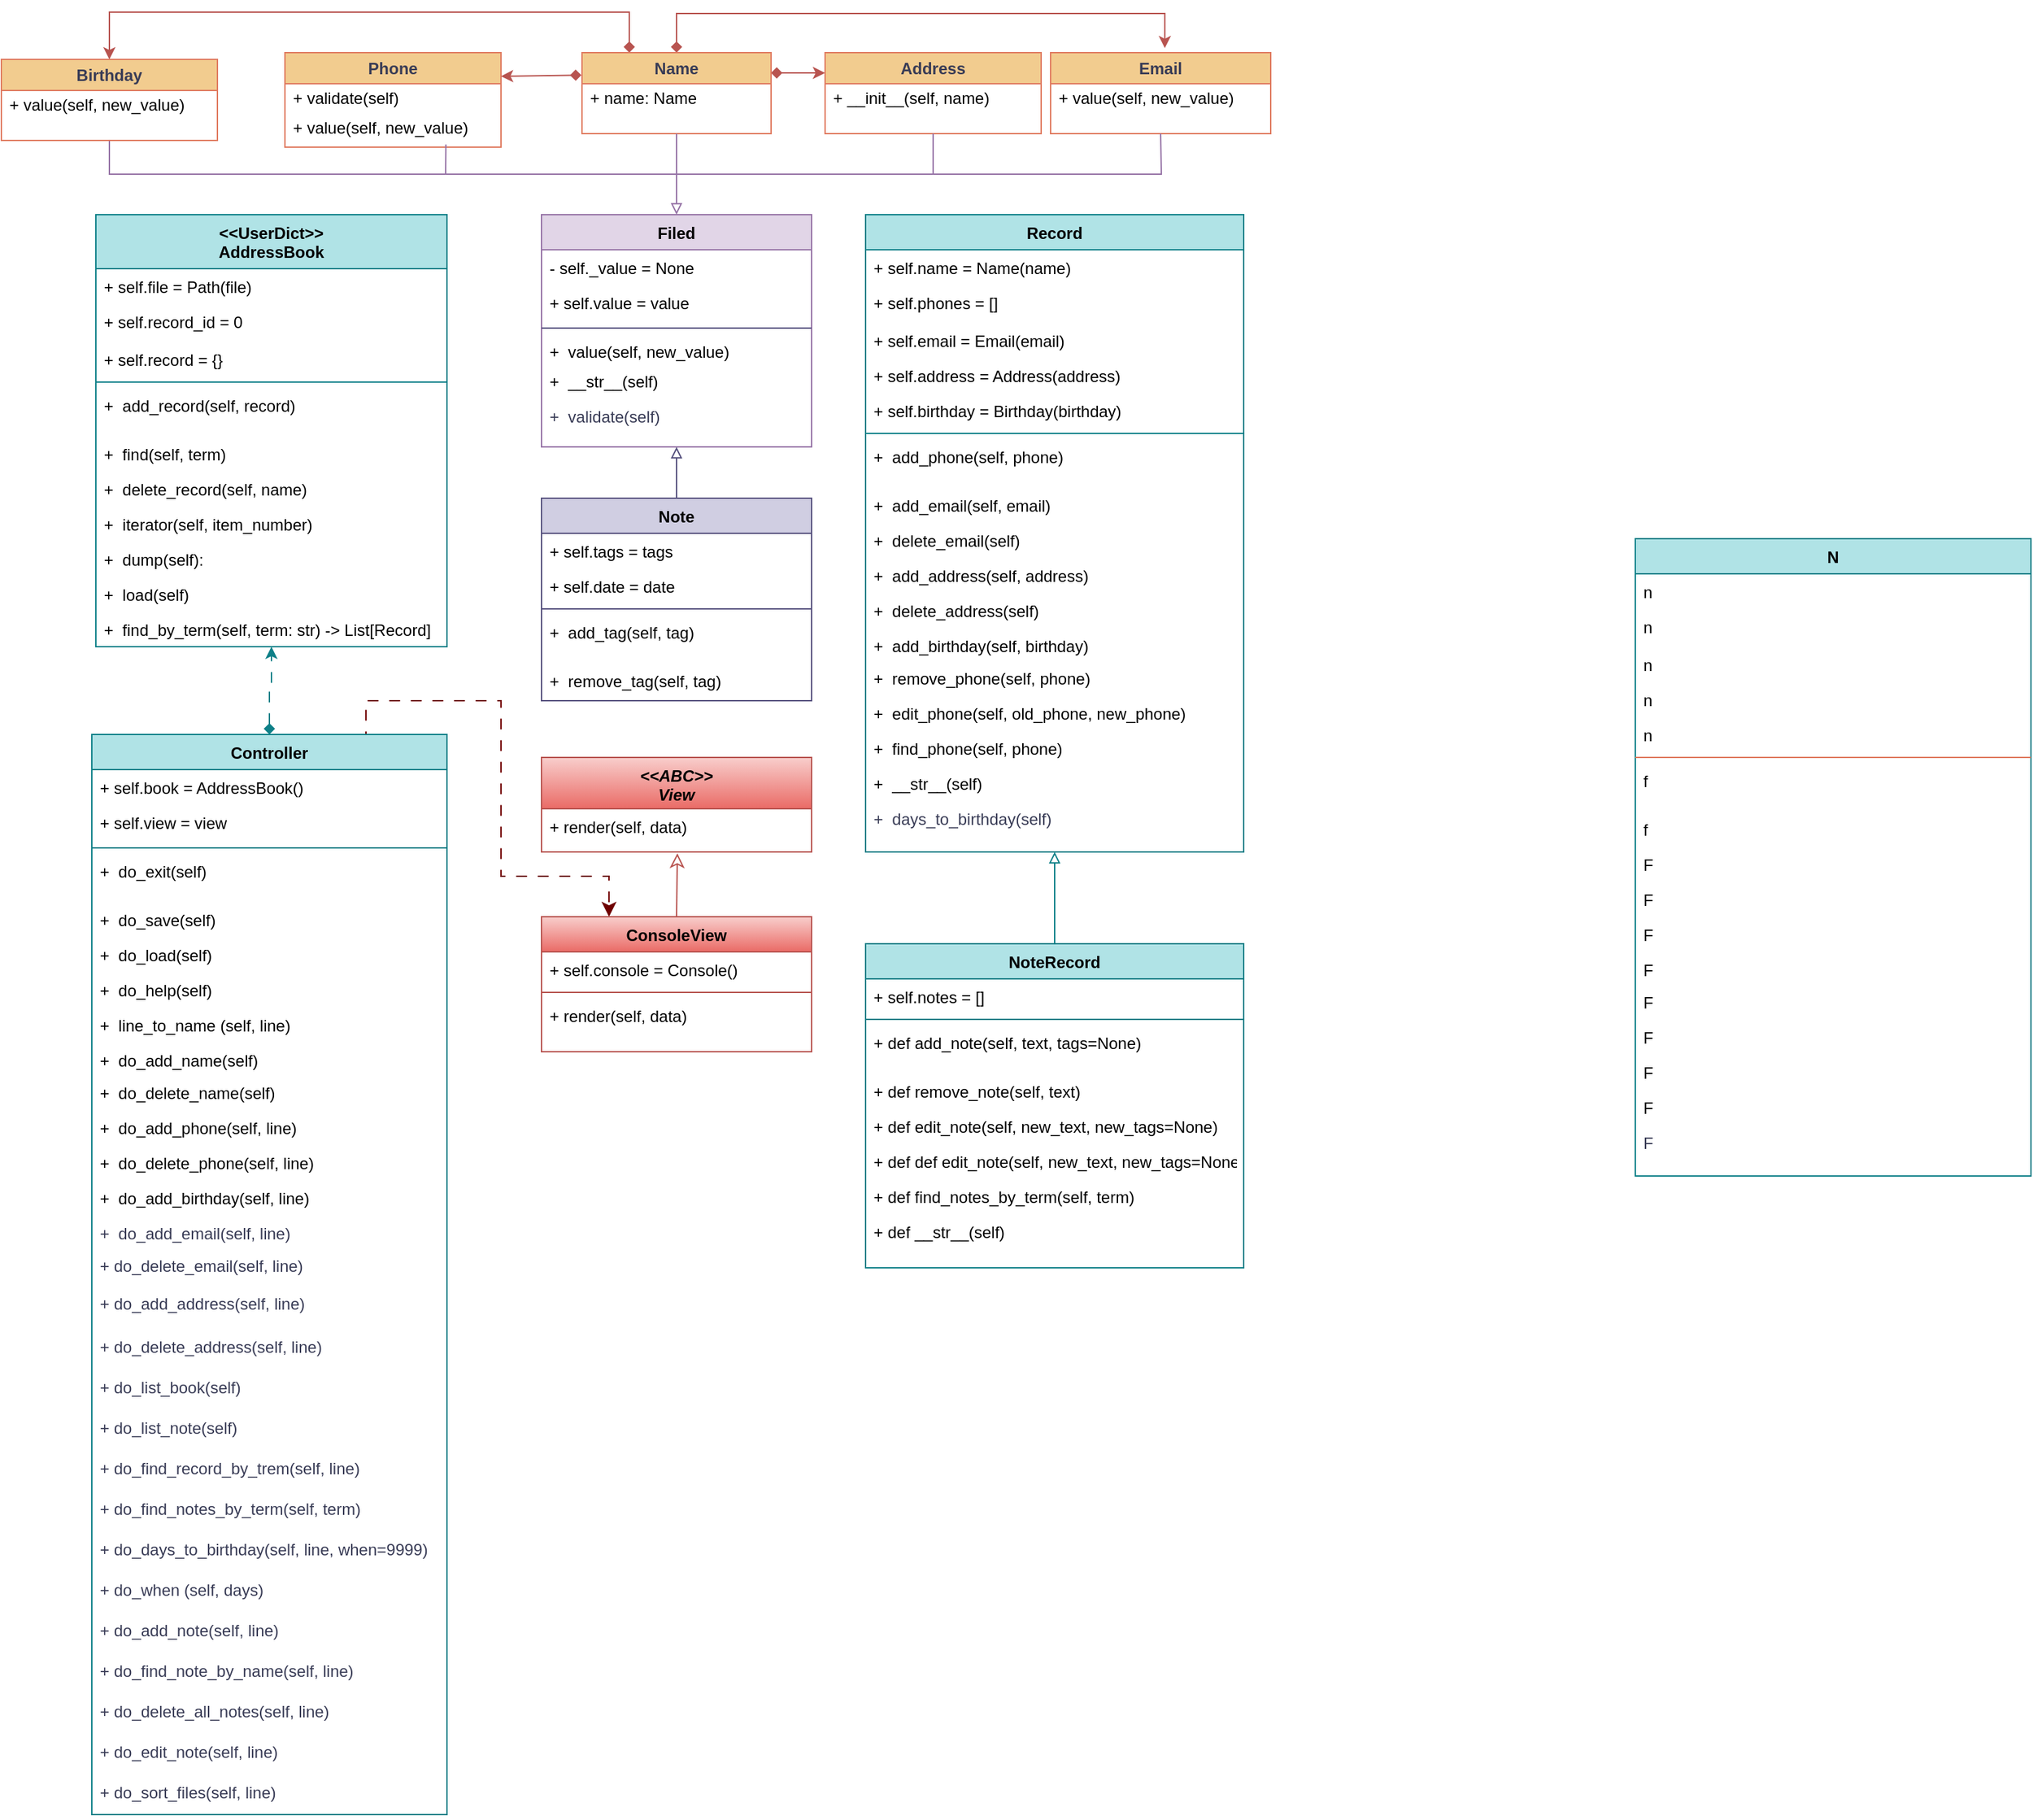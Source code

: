 <mxfile version="22.1.16" type="github">
  <diagram id="C5RBs43oDa-KdzZeNtuy" name="Page-1">
    <mxGraphModel dx="2150" dy="727" grid="1" gridSize="10" guides="1" tooltips="1" connect="1" arrows="1" fold="1" page="1" pageScale="1" pageWidth="827" pageHeight="1169" math="0" shadow="0">
      <root>
        <mxCell id="WIyWlLk6GJQsqaUBKTNV-0" />
        <mxCell id="WIyWlLk6GJQsqaUBKTNV-1" parent="WIyWlLk6GJQsqaUBKTNV-0" />
        <mxCell id="zkfFHV4jXpPFQw0GAbJ--0" value="Filed" style="swimlane;fontStyle=1;align=center;verticalAlign=top;childLayout=stackLayout;horizontal=1;startSize=26;horizontalStack=0;resizeParent=1;resizeLast=0;collapsible=1;marginBottom=0;rounded=0;shadow=0;strokeWidth=1;labelBackgroundColor=none;fillColor=#e1d5e7;strokeColor=#9673a6;" parent="WIyWlLk6GJQsqaUBKTNV-1" vertex="1">
          <mxGeometry x="310" y="200" width="200" height="172" as="geometry">
            <mxRectangle x="220" y="120" width="160" height="26" as="alternateBounds" />
          </mxGeometry>
        </mxCell>
        <mxCell id="zkfFHV4jXpPFQw0GAbJ--1" value="- self._value = None" style="text;align=left;verticalAlign=top;spacingLeft=4;spacingRight=4;overflow=hidden;rotatable=0;points=[[0,0.5],[1,0.5]];portConstraint=eastwest;labelBackgroundColor=none;fontColor=#000000;fontStyle=0" parent="zkfFHV4jXpPFQw0GAbJ--0" vertex="1">
          <mxGeometry y="26" width="200" height="26" as="geometry" />
        </mxCell>
        <mxCell id="zkfFHV4jXpPFQw0GAbJ--2" value="+ self.value = value" style="text;align=left;verticalAlign=top;spacingLeft=4;spacingRight=4;overflow=hidden;rotatable=0;points=[[0,0.5],[1,0.5]];portConstraint=eastwest;rounded=0;shadow=0;html=0;labelBackgroundColor=none;fontColor=#000000;" parent="zkfFHV4jXpPFQw0GAbJ--0" vertex="1">
          <mxGeometry y="52" width="200" height="28" as="geometry" />
        </mxCell>
        <mxCell id="zkfFHV4jXpPFQw0GAbJ--4" value="" style="line;html=1;strokeWidth=1;align=left;verticalAlign=middle;spacingTop=-1;spacingLeft=3;spacingRight=3;rotatable=0;labelPosition=right;points=[];portConstraint=eastwest;labelBackgroundColor=none;fillColor=#d0cee2;strokeColor=#56517e;" parent="zkfFHV4jXpPFQw0GAbJ--0" vertex="1">
          <mxGeometry y="80" width="200" height="8" as="geometry" />
        </mxCell>
        <mxCell id="zkfFHV4jXpPFQw0GAbJ--3" value="+  value(self, new_value)" style="text;align=left;verticalAlign=top;spacingLeft=4;spacingRight=4;overflow=hidden;rotatable=0;points=[[0,0.5],[1,0.5]];portConstraint=eastwest;rounded=0;shadow=0;html=0;labelBackgroundColor=none;fontColor=#000000;" parent="zkfFHV4jXpPFQw0GAbJ--0" vertex="1">
          <mxGeometry y="88" width="200" height="22" as="geometry" />
        </mxCell>
        <mxCell id="zkfFHV4jXpPFQw0GAbJ--5" value="+  __str__(self)" style="text;align=left;verticalAlign=top;spacingLeft=4;spacingRight=4;overflow=hidden;rotatable=0;points=[[0,0.5],[1,0.5]];portConstraint=eastwest;labelBackgroundColor=none;fontColor=#000000;" parent="zkfFHV4jXpPFQw0GAbJ--0" vertex="1">
          <mxGeometry y="110" width="200" height="26" as="geometry" />
        </mxCell>
        <mxCell id="WvLKbdV3psx7e8haXUds-3" value="+  validate(self)" style="text;align=left;verticalAlign=top;spacingLeft=4;spacingRight=4;overflow=hidden;rotatable=0;points=[[0,0.5],[1,0.5]];portConstraint=eastwest;rounded=0;shadow=0;html=0;labelBackgroundColor=none;fontColor=#393C56;" parent="zkfFHV4jXpPFQw0GAbJ--0" vertex="1">
          <mxGeometry y="136" width="200" height="36" as="geometry" />
        </mxCell>
        <mxCell id="WvLKbdV3psx7e8haXUds-28" style="edgeStyle=orthogonalEdgeStyle;rounded=0;orthogonalLoop=1;jettySize=auto;html=1;exitX=1;exitY=0.25;exitDx=0;exitDy=0;entryX=0;entryY=0.25;entryDx=0;entryDy=0;strokeColor=#b85450;fontColor=#393C56;fillColor=#f8cecc;startArrow=diamond;startFill=1;" parent="WIyWlLk6GJQsqaUBKTNV-1" source="WvLKbdV3psx7e8haXUds-5" target="WvLKbdV3psx7e8haXUds-26" edge="1">
          <mxGeometry relative="1" as="geometry" />
        </mxCell>
        <mxCell id="WvLKbdV3psx7e8haXUds-36" style="edgeStyle=orthogonalEdgeStyle;rounded=0;orthogonalLoop=1;jettySize=auto;html=1;exitX=0.5;exitY=0;exitDx=0;exitDy=0;strokeColor=#b85450;fontColor=#393C56;fillColor=#f8cecc;entryX=0.519;entryY=-0.056;entryDx=0;entryDy=0;entryPerimeter=0;startArrow=diamond;startFill=1;" parent="WIyWlLk6GJQsqaUBKTNV-1" source="WvLKbdV3psx7e8haXUds-5" target="WvLKbdV3psx7e8haXUds-31" edge="1">
          <mxGeometry relative="1" as="geometry">
            <mxPoint x="760" y="70" as="targetPoint" />
            <Array as="points">
              <mxPoint x="410" y="51" />
              <mxPoint x="772" y="51" />
            </Array>
          </mxGeometry>
        </mxCell>
        <mxCell id="W4j4g3Pu8iMQrLMT5TO--14" style="edgeStyle=orthogonalEdgeStyle;rounded=0;orthogonalLoop=1;jettySize=auto;html=1;exitX=0.25;exitY=0;exitDx=0;exitDy=0;entryX=0.5;entryY=0;entryDx=0;entryDy=0;strokeColor=#b85450;fillColor=#f8cecc;startArrow=diamond;startFill=1;" parent="WIyWlLk6GJQsqaUBKTNV-1" source="WvLKbdV3psx7e8haXUds-5" target="W4j4g3Pu8iMQrLMT5TO--11" edge="1">
          <mxGeometry relative="1" as="geometry">
            <mxPoint x="960" y="-10" as="targetPoint" />
            <Array as="points">
              <mxPoint x="375" y="50" />
              <mxPoint x="-10" y="50" />
            </Array>
          </mxGeometry>
        </mxCell>
        <mxCell id="WvLKbdV3psx7e8haXUds-5" value="Name" style="swimlane;whiteSpace=wrap;html=1;labelBackgroundColor=none;fillColor=#F2CC8F;strokeColor=#E07A5F;fontColor=#393C56;" parent="WIyWlLk6GJQsqaUBKTNV-1" vertex="1">
          <mxGeometry x="340" y="80" width="140" height="60" as="geometry" />
        </mxCell>
        <mxCell id="WvLKbdV3psx7e8haXUds-6" value="+ name: Name" style="text;align=left;verticalAlign=top;spacingLeft=4;spacingRight=4;overflow=hidden;rotatable=0;points=[[0,0.5],[1,0.5]];portConstraint=eastwest;labelBackgroundColor=none;fontColor=#000000;" parent="WvLKbdV3psx7e8haXUds-5" vertex="1">
          <mxGeometry y="20" width="160" height="26" as="geometry" />
        </mxCell>
        <mxCell id="WvLKbdV3psx7e8haXUds-9" value="Phone" style="swimlane;whiteSpace=wrap;html=1;startSize=23;labelBackgroundColor=none;fillColor=#F2CC8F;strokeColor=#E07A5F;fontColor=#393C56;" parent="WIyWlLk6GJQsqaUBKTNV-1" vertex="1">
          <mxGeometry x="120" y="80" width="160" height="70" as="geometry" />
        </mxCell>
        <mxCell id="WvLKbdV3psx7e8haXUds-10" value="+ validate(self)" style="text;align=left;verticalAlign=top;spacingLeft=4;spacingRight=4;overflow=hidden;rotatable=0;points=[[0,0.5],[1,0.5]];portConstraint=eastwest;labelBackgroundColor=none;fontColor=#000000;" parent="WvLKbdV3psx7e8haXUds-9" vertex="1">
          <mxGeometry y="20" width="160" height="26" as="geometry" />
        </mxCell>
        <mxCell id="WvLKbdV3psx7e8haXUds-11" value="+ value(self, new_value)" style="text;align=left;verticalAlign=top;spacingLeft=4;spacingRight=4;overflow=hidden;rotatable=0;points=[[0,0.5],[1,0.5]];portConstraint=eastwest;labelBackgroundColor=none;fontColor=#000000;" parent="WvLKbdV3psx7e8haXUds-9" vertex="1">
          <mxGeometry y="42" width="160" height="26" as="geometry" />
        </mxCell>
        <mxCell id="WvLKbdV3psx7e8haXUds-25" value="" style="endArrow=none;html=1;rounded=0;entryX=0.5;entryY=1;entryDx=0;entryDy=0;labelBackgroundColor=none;strokeColor=#9673a6;fontColor=default;fillColor=#e1d5e7;" parent="WIyWlLk6GJQsqaUBKTNV-1" target="WvLKbdV3psx7e8haXUds-5" edge="1">
          <mxGeometry width="50" height="50" relative="1" as="geometry">
            <mxPoint x="410" y="170" as="sourcePoint" />
            <mxPoint x="320" y="140" as="targetPoint" />
          </mxGeometry>
        </mxCell>
        <mxCell id="WvLKbdV3psx7e8haXUds-26" value="Address" style="swimlane;whiteSpace=wrap;html=1;labelBackgroundColor=none;fillColor=#F2CC8F;strokeColor=#E07A5F;fontColor=#393C56;startSize=23;" parent="WIyWlLk6GJQsqaUBKTNV-1" vertex="1">
          <mxGeometry x="520" y="80" width="160" height="60" as="geometry" />
        </mxCell>
        <mxCell id="WvLKbdV3psx7e8haXUds-27" value="+ __init__(self, name)" style="text;align=left;verticalAlign=top;spacingLeft=4;spacingRight=4;overflow=hidden;rotatable=0;points=[[0,0.5],[1,0.5]];portConstraint=eastwest;labelBackgroundColor=none;fontColor=#000000;" parent="WvLKbdV3psx7e8haXUds-26" vertex="1">
          <mxGeometry y="20" width="160" height="26" as="geometry" />
        </mxCell>
        <mxCell id="WvLKbdV3psx7e8haXUds-30" value="" style="endArrow=none;html=1;rounded=0;strokeColor=#9673a6;fontColor=#393C56;fillColor=#e1d5e7;exitX=0.5;exitY=1;exitDx=0;exitDy=0;" parent="WIyWlLk6GJQsqaUBKTNV-1" source="WvLKbdV3psx7e8haXUds-26" edge="1">
          <mxGeometry width="50" height="50" relative="1" as="geometry">
            <mxPoint x="640" y="170" as="sourcePoint" />
            <mxPoint x="410" y="170" as="targetPoint" />
            <Array as="points">
              <mxPoint x="600" y="170" />
            </Array>
          </mxGeometry>
        </mxCell>
        <mxCell id="WvLKbdV3psx7e8haXUds-31" value="Email" style="swimlane;whiteSpace=wrap;html=1;labelBackgroundColor=none;fillColor=#F2CC8F;strokeColor=#E07A5F;fontColor=#393C56;" parent="WIyWlLk6GJQsqaUBKTNV-1" vertex="1">
          <mxGeometry x="687" y="80" width="163" height="60" as="geometry" />
        </mxCell>
        <mxCell id="WvLKbdV3psx7e8haXUds-32" value="+ value(self, new_value)" style="text;align=left;verticalAlign=top;spacingLeft=4;spacingRight=4;overflow=hidden;rotatable=0;points=[[0,0.5],[1,0.5]];portConstraint=eastwest;labelBackgroundColor=none;fontColor=#000000;" parent="WvLKbdV3psx7e8haXUds-31" vertex="1">
          <mxGeometry y="20" width="160" height="26" as="geometry" />
        </mxCell>
        <mxCell id="WvLKbdV3psx7e8haXUds-35" value="" style="endArrow=none;html=1;rounded=0;strokeColor=#9673a6;fontColor=#393C56;fillColor=#e1d5e7;entryX=0.5;entryY=1;entryDx=0;entryDy=0;" parent="WIyWlLk6GJQsqaUBKTNV-1" target="WvLKbdV3psx7e8haXUds-31" edge="1">
          <mxGeometry width="50" height="50" relative="1" as="geometry">
            <mxPoint x="590" y="170" as="sourcePoint" />
            <mxPoint x="590" y="200" as="targetPoint" />
            <Array as="points">
              <mxPoint x="769" y="170" />
            </Array>
          </mxGeometry>
        </mxCell>
        <mxCell id="W4j4g3Pu8iMQrLMT5TO--8" value="" style="endArrow=classic;html=1;rounded=0;entryX=1;entryY=0.25;entryDx=0;entryDy=0;exitX=-0.003;exitY=-0.128;exitDx=0;exitDy=0;exitPerimeter=0;fillColor=#f8cecc;strokeColor=#b85450;startArrow=diamond;startFill=1;" parent="WIyWlLk6GJQsqaUBKTNV-1" source="WvLKbdV3psx7e8haXUds-6" target="WvLKbdV3psx7e8haXUds-9" edge="1">
          <mxGeometry width="50" height="50" relative="1" as="geometry">
            <mxPoint x="290" y="230" as="sourcePoint" />
            <mxPoint x="340" y="180" as="targetPoint" />
          </mxGeometry>
        </mxCell>
        <mxCell id="W4j4g3Pu8iMQrLMT5TO--9" value="" style="endArrow=none;html=1;rounded=0;exitX=0.745;exitY=1.001;exitDx=0;exitDy=0;exitPerimeter=0;fillColor=#e1d5e7;strokeColor=#9673a6;" parent="WIyWlLk6GJQsqaUBKTNV-1" source="WvLKbdV3psx7e8haXUds-11" edge="1">
          <mxGeometry width="50" height="50" relative="1" as="geometry">
            <mxPoint x="240" y="160" as="sourcePoint" />
            <mxPoint x="410" y="170" as="targetPoint" />
            <Array as="points">
              <mxPoint x="239" y="170" />
            </Array>
          </mxGeometry>
        </mxCell>
        <mxCell id="W4j4g3Pu8iMQrLMT5TO--10" value="" style="endArrow=block;html=1;rounded=0;entryX=0.5;entryY=0;entryDx=0;entryDy=0;fillColor=#e1d5e7;strokeColor=#9673a6;endFill=0;" parent="WIyWlLk6GJQsqaUBKTNV-1" target="zkfFHV4jXpPFQw0GAbJ--0" edge="1">
          <mxGeometry width="50" height="50" relative="1" as="geometry">
            <mxPoint x="410" y="170" as="sourcePoint" />
            <mxPoint x="370" y="160" as="targetPoint" />
          </mxGeometry>
        </mxCell>
        <mxCell id="BDnW5dtIYkPnTRckX3ep-8" style="rounded=0;orthogonalLoop=1;jettySize=auto;html=1;exitX=0.5;exitY=1;exitDx=0;exitDy=0;fontSize=12;startSize=8;endSize=8;endArrow=none;endFill=0;fillColor=#e1d5e7;strokeColor=#9673a6;" edge="1" parent="WIyWlLk6GJQsqaUBKTNV-1" source="W4j4g3Pu8iMQrLMT5TO--11">
          <mxGeometry relative="1" as="geometry">
            <mxPoint x="240.0" y="170" as="targetPoint" />
            <Array as="points">
              <mxPoint x="-10" y="170" />
            </Array>
          </mxGeometry>
        </mxCell>
        <mxCell id="W4j4g3Pu8iMQrLMT5TO--11" value="Birthday" style="swimlane;whiteSpace=wrap;html=1;labelBackgroundColor=none;fillColor=#F2CC8F;strokeColor=#E07A5F;fontColor=#393C56;startSize=23;" parent="WIyWlLk6GJQsqaUBKTNV-1" vertex="1">
          <mxGeometry x="-90" y="85" width="160" height="60" as="geometry" />
        </mxCell>
        <mxCell id="W4j4g3Pu8iMQrLMT5TO--12" value="+ value(self, new_value)" style="text;align=left;verticalAlign=top;spacingLeft=4;spacingRight=4;overflow=hidden;rotatable=0;points=[[0,0.5],[1,0.5]];portConstraint=eastwest;labelBackgroundColor=none;fontColor=#000000;" parent="W4j4g3Pu8iMQrLMT5TO--11" vertex="1">
          <mxGeometry y="20" width="160" height="26" as="geometry" />
        </mxCell>
        <mxCell id="W4j4g3Pu8iMQrLMT5TO--16" value="Record" style="swimlane;fontStyle=1;align=center;verticalAlign=top;childLayout=stackLayout;horizontal=1;startSize=26;horizontalStack=0;resizeParent=1;resizeLast=0;collapsible=1;marginBottom=0;rounded=0;shadow=0;strokeWidth=1;labelBackgroundColor=none;fillColor=#b0e3e6;strokeColor=#0e8088;" parent="WIyWlLk6GJQsqaUBKTNV-1" vertex="1">
          <mxGeometry x="550" y="200" width="280" height="472" as="geometry">
            <mxRectangle x="220" y="120" width="160" height="26" as="alternateBounds" />
          </mxGeometry>
        </mxCell>
        <mxCell id="W4j4g3Pu8iMQrLMT5TO--17" value="+ self.name = Name(name)" style="text;align=left;verticalAlign=top;spacingLeft=4;spacingRight=4;overflow=hidden;rotatable=0;points=[[0,0.5],[1,0.5]];portConstraint=eastwest;labelBackgroundColor=none;fontColor=#000000;fontStyle=0" parent="W4j4g3Pu8iMQrLMT5TO--16" vertex="1">
          <mxGeometry y="26" width="280" height="26" as="geometry" />
        </mxCell>
        <mxCell id="W4j4g3Pu8iMQrLMT5TO--18" value="+ self.phones = []" style="text;align=left;verticalAlign=top;spacingLeft=4;spacingRight=4;overflow=hidden;rotatable=0;points=[[0,0.5],[1,0.5]];portConstraint=eastwest;rounded=0;shadow=0;html=0;labelBackgroundColor=none;fontColor=#000000;" parent="W4j4g3Pu8iMQrLMT5TO--16" vertex="1">
          <mxGeometry y="52" width="280" height="28" as="geometry" />
        </mxCell>
        <mxCell id="W4j4g3Pu8iMQrLMT5TO--25" value="+ self.email = Email(email)" style="text;align=left;verticalAlign=top;spacingLeft=4;spacingRight=4;overflow=hidden;rotatable=0;points=[[0,0.5],[1,0.5]];portConstraint=eastwest;labelBackgroundColor=none;fontColor=#000000;fontStyle=0" parent="W4j4g3Pu8iMQrLMT5TO--16" vertex="1">
          <mxGeometry y="80" width="280" height="26" as="geometry" />
        </mxCell>
        <mxCell id="W4j4g3Pu8iMQrLMT5TO--26" value="+ self.address = Address(address)" style="text;align=left;verticalAlign=top;spacingLeft=4;spacingRight=4;overflow=hidden;rotatable=0;points=[[0,0.5],[1,0.5]];portConstraint=eastwest;labelBackgroundColor=none;fontColor=#000000;fontStyle=0" parent="W4j4g3Pu8iMQrLMT5TO--16" vertex="1">
          <mxGeometry y="106" width="280" height="26" as="geometry" />
        </mxCell>
        <mxCell id="W4j4g3Pu8iMQrLMT5TO--24" value="+ self.birthday = Birthday(birthday)" style="text;align=left;verticalAlign=top;spacingLeft=4;spacingRight=4;overflow=hidden;rotatable=0;points=[[0,0.5],[1,0.5]];portConstraint=eastwest;labelBackgroundColor=none;fontColor=#000000;fontStyle=0" parent="W4j4g3Pu8iMQrLMT5TO--16" vertex="1">
          <mxGeometry y="132" width="280" height="26" as="geometry" />
        </mxCell>
        <mxCell id="W4j4g3Pu8iMQrLMT5TO--19" value="" style="line;html=1;strokeWidth=1;align=left;verticalAlign=middle;spacingTop=-1;spacingLeft=3;spacingRight=3;rotatable=0;labelPosition=right;points=[];portConstraint=eastwest;labelBackgroundColor=none;fillColor=#b0e3e6;strokeColor=#0e8088;" parent="W4j4g3Pu8iMQrLMT5TO--16" vertex="1">
          <mxGeometry y="158" width="280" height="8" as="geometry" />
        </mxCell>
        <mxCell id="W4j4g3Pu8iMQrLMT5TO--20" value="+  add_phone(self, phone)" style="text;align=left;verticalAlign=top;spacingLeft=4;spacingRight=4;overflow=hidden;rotatable=0;points=[[0,0.5],[1,0.5]];portConstraint=eastwest;rounded=0;shadow=0;html=0;labelBackgroundColor=none;fontColor=#000000;" parent="W4j4g3Pu8iMQrLMT5TO--16" vertex="1">
          <mxGeometry y="166" width="280" height="36" as="geometry" />
        </mxCell>
        <mxCell id="W4j4g3Pu8iMQrLMT5TO--21" value="+  add_email(self, email)" style="text;align=left;verticalAlign=top;spacingLeft=4;spacingRight=4;overflow=hidden;rotatable=0;points=[[0,0.5],[1,0.5]];portConstraint=eastwest;labelBackgroundColor=none;fontColor=#000000;" parent="W4j4g3Pu8iMQrLMT5TO--16" vertex="1">
          <mxGeometry y="202" width="280" height="26" as="geometry" />
        </mxCell>
        <mxCell id="W4j4g3Pu8iMQrLMT5TO--28" value="+  delete_email(self)" style="text;align=left;verticalAlign=top;spacingLeft=4;spacingRight=4;overflow=hidden;rotatable=0;points=[[0,0.5],[1,0.5]];portConstraint=eastwest;labelBackgroundColor=none;fontColor=#000000;" parent="W4j4g3Pu8iMQrLMT5TO--16" vertex="1">
          <mxGeometry y="228" width="280" height="26" as="geometry" />
        </mxCell>
        <mxCell id="W4j4g3Pu8iMQrLMT5TO--31" value="+  add_address(self, address)" style="text;align=left;verticalAlign=top;spacingLeft=4;spacingRight=4;overflow=hidden;rotatable=0;points=[[0,0.5],[1,0.5]];portConstraint=eastwest;labelBackgroundColor=none;fontColor=#000000;" parent="W4j4g3Pu8iMQrLMT5TO--16" vertex="1">
          <mxGeometry y="254" width="280" height="26" as="geometry" />
        </mxCell>
        <mxCell id="W4j4g3Pu8iMQrLMT5TO--34" value="+  delete_address(self)" style="text;align=left;verticalAlign=top;spacingLeft=4;spacingRight=4;overflow=hidden;rotatable=0;points=[[0,0.5],[1,0.5]];portConstraint=eastwest;labelBackgroundColor=none;fontColor=#000000;" parent="W4j4g3Pu8iMQrLMT5TO--16" vertex="1">
          <mxGeometry y="280" width="280" height="26" as="geometry" />
        </mxCell>
        <mxCell id="W4j4g3Pu8iMQrLMT5TO--33" value="+  add_birthday(self, birthday)" style="text;align=left;verticalAlign=top;spacingLeft=4;spacingRight=4;overflow=hidden;rotatable=0;points=[[0,0.5],[1,0.5]];portConstraint=eastwest;labelBackgroundColor=none;fontColor=#000000;" parent="W4j4g3Pu8iMQrLMT5TO--16" vertex="1">
          <mxGeometry y="306" width="280" height="24" as="geometry" />
        </mxCell>
        <mxCell id="W4j4g3Pu8iMQrLMT5TO--32" value="+  remove_phone(self, phone)" style="text;align=left;verticalAlign=top;spacingLeft=4;spacingRight=4;overflow=hidden;rotatable=0;points=[[0,0.5],[1,0.5]];portConstraint=eastwest;labelBackgroundColor=none;fontColor=#000000;" parent="W4j4g3Pu8iMQrLMT5TO--16" vertex="1">
          <mxGeometry y="330" width="280" height="26" as="geometry" />
        </mxCell>
        <mxCell id="W4j4g3Pu8iMQrLMT5TO--30" value="+  edit_phone(self, old_phone, new_phone)" style="text;align=left;verticalAlign=top;spacingLeft=4;spacingRight=4;overflow=hidden;rotatable=0;points=[[0,0.5],[1,0.5]];portConstraint=eastwest;labelBackgroundColor=none;fontColor=#000000;" parent="W4j4g3Pu8iMQrLMT5TO--16" vertex="1">
          <mxGeometry y="356" width="280" height="26" as="geometry" />
        </mxCell>
        <mxCell id="W4j4g3Pu8iMQrLMT5TO--29" value="+  find_phone(self, phone)" style="text;align=left;verticalAlign=top;spacingLeft=4;spacingRight=4;overflow=hidden;rotatable=0;points=[[0,0.5],[1,0.5]];portConstraint=eastwest;labelBackgroundColor=none;fontColor=#000000;fontStyle=0" parent="W4j4g3Pu8iMQrLMT5TO--16" vertex="1">
          <mxGeometry y="382" width="280" height="26" as="geometry" />
        </mxCell>
        <mxCell id="W4j4g3Pu8iMQrLMT5TO--27" value="+  __str__(self)" style="text;align=left;verticalAlign=top;spacingLeft=4;spacingRight=4;overflow=hidden;rotatable=0;points=[[0,0.5],[1,0.5]];portConstraint=eastwest;labelBackgroundColor=none;fontColor=#000000;" parent="W4j4g3Pu8iMQrLMT5TO--16" vertex="1">
          <mxGeometry y="408" width="280" height="26" as="geometry" />
        </mxCell>
        <mxCell id="W4j4g3Pu8iMQrLMT5TO--22" value="+  days_to_birthday(self)" style="text;align=left;verticalAlign=top;spacingLeft=4;spacingRight=4;overflow=hidden;rotatable=0;points=[[0,0.5],[1,0.5]];portConstraint=eastwest;rounded=0;shadow=0;html=0;labelBackgroundColor=none;fontColor=#393C56;" parent="W4j4g3Pu8iMQrLMT5TO--16" vertex="1">
          <mxGeometry y="434" width="280" height="36" as="geometry" />
        </mxCell>
        <mxCell id="W4j4g3Pu8iMQrLMT5TO--35" value="&lt;&lt;UserDict&gt;&gt;&#xa;AddressBook" style="swimlane;fontStyle=1;align=center;verticalAlign=top;childLayout=stackLayout;horizontal=1;startSize=40;horizontalStack=0;resizeParent=1;resizeLast=0;collapsible=1;marginBottom=0;rounded=0;shadow=0;strokeWidth=1;labelBackgroundColor=none;fillColor=#b0e3e6;strokeColor=#0e8088;" parent="WIyWlLk6GJQsqaUBKTNV-1" vertex="1">
          <mxGeometry x="-20" y="200" width="260" height="320" as="geometry">
            <mxRectangle x="220" y="120" width="160" height="26" as="alternateBounds" />
          </mxGeometry>
        </mxCell>
        <mxCell id="W4j4g3Pu8iMQrLMT5TO--36" value="+ self.file = Path(file)" style="text;align=left;verticalAlign=top;spacingLeft=4;spacingRight=4;overflow=hidden;rotatable=0;points=[[0,0.5],[1,0.5]];portConstraint=eastwest;labelBackgroundColor=none;fontColor=#000000;fontStyle=0" parent="W4j4g3Pu8iMQrLMT5TO--35" vertex="1">
          <mxGeometry y="40" width="260" height="26" as="geometry" />
        </mxCell>
        <mxCell id="W4j4g3Pu8iMQrLMT5TO--37" value="+ self.record_id = 0" style="text;align=left;verticalAlign=top;spacingLeft=4;spacingRight=4;overflow=hidden;rotatable=0;points=[[0,0.5],[1,0.5]];portConstraint=eastwest;rounded=0;shadow=0;html=0;labelBackgroundColor=none;fontColor=#000000;" parent="W4j4g3Pu8iMQrLMT5TO--35" vertex="1">
          <mxGeometry y="66" width="260" height="28" as="geometry" />
        </mxCell>
        <mxCell id="W4j4g3Pu8iMQrLMT5TO--38" value="+ self.record = {}" style="text;align=left;verticalAlign=top;spacingLeft=4;spacingRight=4;overflow=hidden;rotatable=0;points=[[0,0.5],[1,0.5]];portConstraint=eastwest;labelBackgroundColor=none;fontColor=#000000;fontStyle=0" parent="W4j4g3Pu8iMQrLMT5TO--35" vertex="1">
          <mxGeometry y="94" width="260" height="26" as="geometry" />
        </mxCell>
        <mxCell id="W4j4g3Pu8iMQrLMT5TO--41" value="" style="line;html=1;strokeWidth=1;align=left;verticalAlign=middle;spacingTop=-1;spacingLeft=3;spacingRight=3;rotatable=0;labelPosition=right;points=[];portConstraint=eastwest;labelBackgroundColor=none;fillColor=#b0e3e6;strokeColor=#0e8088;" parent="W4j4g3Pu8iMQrLMT5TO--35" vertex="1">
          <mxGeometry y="120" width="260" height="8" as="geometry" />
        </mxCell>
        <mxCell id="W4j4g3Pu8iMQrLMT5TO--42" value="+  add_record(self, record)" style="text;align=left;verticalAlign=top;spacingLeft=4;spacingRight=4;overflow=hidden;rotatable=0;points=[[0,0.5],[1,0.5]];portConstraint=eastwest;rounded=0;shadow=0;html=0;labelBackgroundColor=none;fontColor=#000000;" parent="W4j4g3Pu8iMQrLMT5TO--35" vertex="1">
          <mxGeometry y="128" width="260" height="36" as="geometry" />
        </mxCell>
        <mxCell id="W4j4g3Pu8iMQrLMT5TO--43" value="+  find(self, term)" style="text;align=left;verticalAlign=top;spacingLeft=4;spacingRight=4;overflow=hidden;rotatable=0;points=[[0,0.5],[1,0.5]];portConstraint=eastwest;labelBackgroundColor=none;fontColor=#000000;" parent="W4j4g3Pu8iMQrLMT5TO--35" vertex="1">
          <mxGeometry y="164" width="260" height="26" as="geometry" />
        </mxCell>
        <mxCell id="W4j4g3Pu8iMQrLMT5TO--44" value="+  delete_record(self, name)" style="text;align=left;verticalAlign=top;spacingLeft=4;spacingRight=4;overflow=hidden;rotatable=0;points=[[0,0.5],[1,0.5]];portConstraint=eastwest;labelBackgroundColor=none;fontColor=#000000;" parent="W4j4g3Pu8iMQrLMT5TO--35" vertex="1">
          <mxGeometry y="190" width="260" height="26" as="geometry" />
        </mxCell>
        <mxCell id="W4j4g3Pu8iMQrLMT5TO--45" value="+  iterator(self, item_number)" style="text;align=left;verticalAlign=top;spacingLeft=4;spacingRight=4;overflow=hidden;rotatable=0;points=[[0,0.5],[1,0.5]];portConstraint=eastwest;labelBackgroundColor=none;fontColor=#000000;" parent="W4j4g3Pu8iMQrLMT5TO--35" vertex="1">
          <mxGeometry y="216" width="260" height="26" as="geometry" />
        </mxCell>
        <mxCell id="W4j4g3Pu8iMQrLMT5TO--46" value="+  dump(self):" style="text;align=left;verticalAlign=top;spacingLeft=4;spacingRight=4;overflow=hidden;rotatable=0;points=[[0,0.5],[1,0.5]];portConstraint=eastwest;labelBackgroundColor=none;fontColor=#000000;" parent="W4j4g3Pu8iMQrLMT5TO--35" vertex="1">
          <mxGeometry y="242" width="260" height="26" as="geometry" />
        </mxCell>
        <mxCell id="W4j4g3Pu8iMQrLMT5TO--47" value="+  load(self)" style="text;align=left;verticalAlign=top;spacingLeft=4;spacingRight=4;overflow=hidden;rotatable=0;points=[[0,0.5],[1,0.5]];portConstraint=eastwest;labelBackgroundColor=none;fontColor=#000000;" parent="W4j4g3Pu8iMQrLMT5TO--35" vertex="1">
          <mxGeometry y="268" width="260" height="26" as="geometry" />
        </mxCell>
        <mxCell id="W4j4g3Pu8iMQrLMT5TO--48" value="+  find_by_term(self, term: str) -&gt; List[Record]" style="text;align=left;verticalAlign=top;spacingLeft=4;spacingRight=4;overflow=hidden;rotatable=0;points=[[0,0.5],[1,0.5]];portConstraint=eastwest;labelBackgroundColor=none;fontColor=#000000;" parent="W4j4g3Pu8iMQrLMT5TO--35" vertex="1">
          <mxGeometry y="294" width="260" height="26" as="geometry" />
        </mxCell>
        <mxCell id="W4j4g3Pu8iMQrLMT5TO--66" value="N" style="swimlane;fontStyle=1;align=center;verticalAlign=top;childLayout=stackLayout;horizontal=1;startSize=26;horizontalStack=0;resizeParent=1;resizeLast=0;collapsible=1;marginBottom=0;rounded=0;shadow=0;strokeWidth=1;labelBackgroundColor=none;fillColor=#b0e3e6;strokeColor=#0e8088;" parent="WIyWlLk6GJQsqaUBKTNV-1" vertex="1">
          <mxGeometry x="1120" y="440" width="293" height="472" as="geometry">
            <mxRectangle x="220" y="120" width="160" height="26" as="alternateBounds" />
          </mxGeometry>
        </mxCell>
        <mxCell id="W4j4g3Pu8iMQrLMT5TO--67" value="n" style="text;align=left;verticalAlign=top;spacingLeft=4;spacingRight=4;overflow=hidden;rotatable=0;points=[[0,0.5],[1,0.5]];portConstraint=eastwest;labelBackgroundColor=none;fontColor=#000000;fontStyle=0" parent="W4j4g3Pu8iMQrLMT5TO--66" vertex="1">
          <mxGeometry y="26" width="293" height="26" as="geometry" />
        </mxCell>
        <mxCell id="W4j4g3Pu8iMQrLMT5TO--68" value="n" style="text;align=left;verticalAlign=top;spacingLeft=4;spacingRight=4;overflow=hidden;rotatable=0;points=[[0,0.5],[1,0.5]];portConstraint=eastwest;rounded=0;shadow=0;html=0;labelBackgroundColor=none;fontColor=#000000;" parent="W4j4g3Pu8iMQrLMT5TO--66" vertex="1">
          <mxGeometry y="52" width="293" height="28" as="geometry" />
        </mxCell>
        <mxCell id="W4j4g3Pu8iMQrLMT5TO--69" value="n" style="text;align=left;verticalAlign=top;spacingLeft=4;spacingRight=4;overflow=hidden;rotatable=0;points=[[0,0.5],[1,0.5]];portConstraint=eastwest;labelBackgroundColor=none;fontColor=#000000;fontStyle=0" parent="W4j4g3Pu8iMQrLMT5TO--66" vertex="1">
          <mxGeometry y="80" width="293" height="26" as="geometry" />
        </mxCell>
        <mxCell id="W4j4g3Pu8iMQrLMT5TO--70" value="n" style="text;align=left;verticalAlign=top;spacingLeft=4;spacingRight=4;overflow=hidden;rotatable=0;points=[[0,0.5],[1,0.5]];portConstraint=eastwest;labelBackgroundColor=none;fontColor=#000000;fontStyle=0" parent="W4j4g3Pu8iMQrLMT5TO--66" vertex="1">
          <mxGeometry y="106" width="293" height="26" as="geometry" />
        </mxCell>
        <mxCell id="W4j4g3Pu8iMQrLMT5TO--71" value="n" style="text;align=left;verticalAlign=top;spacingLeft=4;spacingRight=4;overflow=hidden;rotatable=0;points=[[0,0.5],[1,0.5]];portConstraint=eastwest;labelBackgroundColor=none;fontColor=#000000;fontStyle=0" parent="W4j4g3Pu8iMQrLMT5TO--66" vertex="1">
          <mxGeometry y="132" width="293" height="26" as="geometry" />
        </mxCell>
        <mxCell id="W4j4g3Pu8iMQrLMT5TO--72" value="" style="line;html=1;strokeWidth=1;align=left;verticalAlign=middle;spacingTop=-1;spacingLeft=3;spacingRight=3;rotatable=0;labelPosition=right;points=[];portConstraint=eastwest;labelBackgroundColor=none;fillColor=#F2CC8F;strokeColor=#E07A5F;fontColor=#393C56;" parent="W4j4g3Pu8iMQrLMT5TO--66" vertex="1">
          <mxGeometry y="158" width="293" height="8" as="geometry" />
        </mxCell>
        <mxCell id="W4j4g3Pu8iMQrLMT5TO--73" value="f" style="text;align=left;verticalAlign=top;spacingLeft=4;spacingRight=4;overflow=hidden;rotatable=0;points=[[0,0.5],[1,0.5]];portConstraint=eastwest;rounded=0;shadow=0;html=0;labelBackgroundColor=none;fontColor=#000000;" parent="W4j4g3Pu8iMQrLMT5TO--66" vertex="1">
          <mxGeometry y="166" width="293" height="36" as="geometry" />
        </mxCell>
        <mxCell id="W4j4g3Pu8iMQrLMT5TO--74" value="f" style="text;align=left;verticalAlign=top;spacingLeft=4;spacingRight=4;overflow=hidden;rotatable=0;points=[[0,0.5],[1,0.5]];portConstraint=eastwest;labelBackgroundColor=none;fontColor=#000000;" parent="W4j4g3Pu8iMQrLMT5TO--66" vertex="1">
          <mxGeometry y="202" width="293" height="26" as="geometry" />
        </mxCell>
        <mxCell id="W4j4g3Pu8iMQrLMT5TO--75" value="F" style="text;align=left;verticalAlign=top;spacingLeft=4;spacingRight=4;overflow=hidden;rotatable=0;points=[[0,0.5],[1,0.5]];portConstraint=eastwest;labelBackgroundColor=none;fontColor=#000000;" parent="W4j4g3Pu8iMQrLMT5TO--66" vertex="1">
          <mxGeometry y="228" width="293" height="26" as="geometry" />
        </mxCell>
        <mxCell id="W4j4g3Pu8iMQrLMT5TO--76" value="F" style="text;align=left;verticalAlign=top;spacingLeft=4;spacingRight=4;overflow=hidden;rotatable=0;points=[[0,0.5],[1,0.5]];portConstraint=eastwest;labelBackgroundColor=none;fontColor=#000000;" parent="W4j4g3Pu8iMQrLMT5TO--66" vertex="1">
          <mxGeometry y="254" width="293" height="26" as="geometry" />
        </mxCell>
        <mxCell id="W4j4g3Pu8iMQrLMT5TO--77" value="F" style="text;align=left;verticalAlign=top;spacingLeft=4;spacingRight=4;overflow=hidden;rotatable=0;points=[[0,0.5],[1,0.5]];portConstraint=eastwest;labelBackgroundColor=none;fontColor=#000000;" parent="W4j4g3Pu8iMQrLMT5TO--66" vertex="1">
          <mxGeometry y="280" width="293" height="26" as="geometry" />
        </mxCell>
        <mxCell id="W4j4g3Pu8iMQrLMT5TO--78" value="F" style="text;align=left;verticalAlign=top;spacingLeft=4;spacingRight=4;overflow=hidden;rotatable=0;points=[[0,0.5],[1,0.5]];portConstraint=eastwest;labelBackgroundColor=none;fontColor=#000000;" parent="W4j4g3Pu8iMQrLMT5TO--66" vertex="1">
          <mxGeometry y="306" width="293" height="24" as="geometry" />
        </mxCell>
        <mxCell id="W4j4g3Pu8iMQrLMT5TO--79" value="F" style="text;align=left;verticalAlign=top;spacingLeft=4;spacingRight=4;overflow=hidden;rotatable=0;points=[[0,0.5],[1,0.5]];portConstraint=eastwest;labelBackgroundColor=none;fontColor=#000000;" parent="W4j4g3Pu8iMQrLMT5TO--66" vertex="1">
          <mxGeometry y="330" width="293" height="26" as="geometry" />
        </mxCell>
        <mxCell id="W4j4g3Pu8iMQrLMT5TO--80" value="F" style="text;align=left;verticalAlign=top;spacingLeft=4;spacingRight=4;overflow=hidden;rotatable=0;points=[[0,0.5],[1,0.5]];portConstraint=eastwest;labelBackgroundColor=none;fontColor=#000000;" parent="W4j4g3Pu8iMQrLMT5TO--66" vertex="1">
          <mxGeometry y="356" width="293" height="26" as="geometry" />
        </mxCell>
        <mxCell id="W4j4g3Pu8iMQrLMT5TO--81" value="F" style="text;align=left;verticalAlign=top;spacingLeft=4;spacingRight=4;overflow=hidden;rotatable=0;points=[[0,0.5],[1,0.5]];portConstraint=eastwest;labelBackgroundColor=none;fontColor=#000000;fontStyle=0" parent="W4j4g3Pu8iMQrLMT5TO--66" vertex="1">
          <mxGeometry y="382" width="293" height="26" as="geometry" />
        </mxCell>
        <mxCell id="W4j4g3Pu8iMQrLMT5TO--82" value="F" style="text;align=left;verticalAlign=top;spacingLeft=4;spacingRight=4;overflow=hidden;rotatable=0;points=[[0,0.5],[1,0.5]];portConstraint=eastwest;labelBackgroundColor=none;fontColor=#000000;" parent="W4j4g3Pu8iMQrLMT5TO--66" vertex="1">
          <mxGeometry y="408" width="293" height="26" as="geometry" />
        </mxCell>
        <mxCell id="W4j4g3Pu8iMQrLMT5TO--83" value="F" style="text;align=left;verticalAlign=top;spacingLeft=4;spacingRight=4;overflow=hidden;rotatable=0;points=[[0,0.5],[1,0.5]];portConstraint=eastwest;rounded=0;shadow=0;html=0;labelBackgroundColor=none;fontColor=#393C56;" parent="W4j4g3Pu8iMQrLMT5TO--66" vertex="1">
          <mxGeometry y="434" width="293" height="36" as="geometry" />
        </mxCell>
        <mxCell id="W4j4g3Pu8iMQrLMT5TO--84" value="Note" style="swimlane;fontStyle=1;align=center;verticalAlign=top;childLayout=stackLayout;horizontal=1;startSize=26;horizontalStack=0;resizeParent=1;resizeLast=0;collapsible=1;marginBottom=0;rounded=0;shadow=0;strokeWidth=1;labelBackgroundColor=none;fillColor=#d0cee2;strokeColor=#56517e;" parent="WIyWlLk6GJQsqaUBKTNV-1" vertex="1">
          <mxGeometry x="310" y="410" width="200" height="150" as="geometry">
            <mxRectangle x="220" y="120" width="160" height="26" as="alternateBounds" />
          </mxGeometry>
        </mxCell>
        <mxCell id="W4j4g3Pu8iMQrLMT5TO--85" value="+ self.tags = tags" style="text;align=left;verticalAlign=top;spacingLeft=4;spacingRight=4;overflow=hidden;rotatable=0;points=[[0,0.5],[1,0.5]];portConstraint=eastwest;labelBackgroundColor=none;fontColor=#000000;fontStyle=0" parent="W4j4g3Pu8iMQrLMT5TO--84" vertex="1">
          <mxGeometry y="26" width="200" height="26" as="geometry" />
        </mxCell>
        <mxCell id="W4j4g3Pu8iMQrLMT5TO--87" value="+ self.date = date" style="text;align=left;verticalAlign=top;spacingLeft=4;spacingRight=4;overflow=hidden;rotatable=0;points=[[0,0.5],[1,0.5]];portConstraint=eastwest;labelBackgroundColor=none;fontColor=#000000;fontStyle=0" parent="W4j4g3Pu8iMQrLMT5TO--84" vertex="1">
          <mxGeometry y="52" width="200" height="26" as="geometry" />
        </mxCell>
        <mxCell id="W4j4g3Pu8iMQrLMT5TO--90" value="" style="line;html=1;strokeWidth=1;align=left;verticalAlign=middle;spacingTop=-1;spacingLeft=3;spacingRight=3;rotatable=0;labelPosition=right;points=[];portConstraint=eastwest;labelBackgroundColor=none;fillColor=#d0cee2;strokeColor=#56517e;" parent="W4j4g3Pu8iMQrLMT5TO--84" vertex="1">
          <mxGeometry y="78" width="200" height="8" as="geometry" />
        </mxCell>
        <mxCell id="W4j4g3Pu8iMQrLMT5TO--91" value="+  add_tag(self, tag)" style="text;align=left;verticalAlign=top;spacingLeft=4;spacingRight=4;overflow=hidden;rotatable=0;points=[[0,0.5],[1,0.5]];portConstraint=eastwest;rounded=0;shadow=0;html=0;labelBackgroundColor=none;fontColor=#000000;" parent="W4j4g3Pu8iMQrLMT5TO--84" vertex="1">
          <mxGeometry y="86" width="200" height="36" as="geometry" />
        </mxCell>
        <mxCell id="W4j4g3Pu8iMQrLMT5TO--92" value="+  remove_tag(self, tag)" style="text;align=left;verticalAlign=top;spacingLeft=4;spacingRight=4;overflow=hidden;rotatable=0;points=[[0,0.5],[1,0.5]];portConstraint=eastwest;labelBackgroundColor=none;fontColor=#000000;" parent="W4j4g3Pu8iMQrLMT5TO--84" vertex="1">
          <mxGeometry y="122" width="200" height="26" as="geometry" />
        </mxCell>
        <mxCell id="W4j4g3Pu8iMQrLMT5TO--103" value="" style="endArrow=block;html=1;rounded=0;exitX=0.5;exitY=0;exitDx=0;exitDy=0;entryX=0.5;entryY=1;entryDx=0;entryDy=0;fillColor=#d0cee2;strokeColor=#56517e;endFill=0;" parent="WIyWlLk6GJQsqaUBKTNV-1" source="W4j4g3Pu8iMQrLMT5TO--84" target="zkfFHV4jXpPFQw0GAbJ--0" edge="1">
          <mxGeometry width="50" height="50" relative="1" as="geometry">
            <mxPoint x="380" y="410" as="sourcePoint" />
            <mxPoint x="430" y="360" as="targetPoint" />
          </mxGeometry>
        </mxCell>
        <mxCell id="W4j4g3Pu8iMQrLMT5TO--122" style="edgeStyle=orthogonalEdgeStyle;rounded=0;orthogonalLoop=1;jettySize=auto;html=1;exitX=0.5;exitY=0;exitDx=0;exitDy=0;entryX=0.5;entryY=1;entryDx=0;entryDy=0;fillColor=#b0e3e6;strokeColor=#0e8088;endArrow=block;endFill=0;" parent="WIyWlLk6GJQsqaUBKTNV-1" source="W4j4g3Pu8iMQrLMT5TO--104" target="W4j4g3Pu8iMQrLMT5TO--16" edge="1">
          <mxGeometry relative="1" as="geometry" />
        </mxCell>
        <mxCell id="W4j4g3Pu8iMQrLMT5TO--104" value="NoteRecord" style="swimlane;fontStyle=1;align=center;verticalAlign=top;childLayout=stackLayout;horizontal=1;startSize=26;horizontalStack=0;resizeParent=1;resizeLast=0;collapsible=1;marginBottom=0;rounded=0;shadow=0;strokeWidth=1;labelBackgroundColor=none;fillColor=#b0e3e6;strokeColor=#0e8088;" parent="WIyWlLk6GJQsqaUBKTNV-1" vertex="1">
          <mxGeometry x="550" y="740" width="280" height="240" as="geometry">
            <mxRectangle x="220" y="120" width="160" height="26" as="alternateBounds" />
          </mxGeometry>
        </mxCell>
        <mxCell id="W4j4g3Pu8iMQrLMT5TO--105" value="+ self.notes = []" style="text;align=left;verticalAlign=top;spacingLeft=4;spacingRight=4;overflow=hidden;rotatable=0;points=[[0,0.5],[1,0.5]];portConstraint=eastwest;labelBackgroundColor=none;fontColor=#000000;fontStyle=0" parent="W4j4g3Pu8iMQrLMT5TO--104" vertex="1">
          <mxGeometry y="26" width="280" height="26" as="geometry" />
        </mxCell>
        <mxCell id="W4j4g3Pu8iMQrLMT5TO--110" value="" style="line;html=1;strokeWidth=1;align=left;verticalAlign=middle;spacingTop=-1;spacingLeft=3;spacingRight=3;rotatable=0;labelPosition=right;points=[];portConstraint=eastwest;labelBackgroundColor=none;fillColor=#b0e3e6;strokeColor=#0e8088;" parent="W4j4g3Pu8iMQrLMT5TO--104" vertex="1">
          <mxGeometry y="52" width="280" height="8" as="geometry" />
        </mxCell>
        <mxCell id="W4j4g3Pu8iMQrLMT5TO--111" value="+ def add_note(self, text, tags=None)" style="text;align=left;verticalAlign=top;spacingLeft=4;spacingRight=4;overflow=hidden;rotatable=0;points=[[0,0.5],[1,0.5]];portConstraint=eastwest;rounded=0;shadow=0;html=0;labelBackgroundColor=none;fontColor=#000000;" parent="W4j4g3Pu8iMQrLMT5TO--104" vertex="1">
          <mxGeometry y="60" width="280" height="36" as="geometry" />
        </mxCell>
        <mxCell id="W4j4g3Pu8iMQrLMT5TO--112" value="+ def remove_note(self, text)" style="text;align=left;verticalAlign=top;spacingLeft=4;spacingRight=4;overflow=hidden;rotatable=0;points=[[0,0.5],[1,0.5]];portConstraint=eastwest;labelBackgroundColor=none;fontColor=#000000;" parent="W4j4g3Pu8iMQrLMT5TO--104" vertex="1">
          <mxGeometry y="96" width="280" height="26" as="geometry" />
        </mxCell>
        <mxCell id="W4j4g3Pu8iMQrLMT5TO--113" value="+ def edit_note(self, new_text, new_tags=None)" style="text;align=left;verticalAlign=top;spacingLeft=4;spacingRight=4;overflow=hidden;rotatable=0;points=[[0,0.5],[1,0.5]];portConstraint=eastwest;labelBackgroundColor=none;fontColor=#000000;" parent="W4j4g3Pu8iMQrLMT5TO--104" vertex="1">
          <mxGeometry y="122" width="280" height="26" as="geometry" />
        </mxCell>
        <mxCell id="W4j4g3Pu8iMQrLMT5TO--114" value="+ def def edit_note(self, new_text, new_tags=None)" style="text;align=left;verticalAlign=top;spacingLeft=4;spacingRight=4;overflow=hidden;rotatable=0;points=[[0,0.5],[1,0.5]];portConstraint=eastwest;labelBackgroundColor=none;fontColor=#000000;" parent="W4j4g3Pu8iMQrLMT5TO--104" vertex="1">
          <mxGeometry y="148" width="280" height="26" as="geometry" />
        </mxCell>
        <mxCell id="W4j4g3Pu8iMQrLMT5TO--115" value="+ def find_notes_by_term(self, term)" style="text;align=left;verticalAlign=top;spacingLeft=4;spacingRight=4;overflow=hidden;rotatable=0;points=[[0,0.5],[1,0.5]];portConstraint=eastwest;labelBackgroundColor=none;fontColor=#000000;" parent="W4j4g3Pu8iMQrLMT5TO--104" vertex="1">
          <mxGeometry y="174" width="280" height="26" as="geometry" />
        </mxCell>
        <mxCell id="W4j4g3Pu8iMQrLMT5TO--116" value="+ def __str__(self)" style="text;align=left;verticalAlign=top;spacingLeft=4;spacingRight=4;overflow=hidden;rotatable=0;points=[[0,0.5],[1,0.5]];portConstraint=eastwest;labelBackgroundColor=none;fontColor=#000000;" parent="W4j4g3Pu8iMQrLMT5TO--104" vertex="1">
          <mxGeometry y="200" width="280" height="24" as="geometry" />
        </mxCell>
        <mxCell id="W4j4g3Pu8iMQrLMT5TO--155" style="edgeStyle=orthogonalEdgeStyle;rounded=0;orthogonalLoop=1;jettySize=auto;html=1;exitX=0.5;exitY=0;exitDx=0;exitDy=0;entryX=0.5;entryY=1;entryDx=0;entryDy=0;startArrow=diamond;startFill=1;fillColor=#b0e3e6;strokeColor=#0e8088;dashed=1;dashPattern=8 8;" parent="WIyWlLk6GJQsqaUBKTNV-1" source="W4j4g3Pu8iMQrLMT5TO--123" target="W4j4g3Pu8iMQrLMT5TO--35" edge="1">
          <mxGeometry relative="1" as="geometry" />
        </mxCell>
        <mxCell id="BDnW5dtIYkPnTRckX3ep-10" style="edgeStyle=orthogonalEdgeStyle;rounded=0;orthogonalLoop=1;jettySize=auto;html=1;exitX=0.75;exitY=0;exitDx=0;exitDy=0;entryX=0.25;entryY=0;entryDx=0;entryDy=0;fontSize=12;startSize=8;endSize=8;fillColor=#a20025;strokeColor=#6F0000;dashed=1;dashPattern=8 8;" edge="1" parent="WIyWlLk6GJQsqaUBKTNV-1" source="W4j4g3Pu8iMQrLMT5TO--123" target="W4j4g3Pu8iMQrLMT5TO--168">
          <mxGeometry relative="1" as="geometry">
            <Array as="points">
              <mxPoint x="180" y="585" />
              <mxPoint x="180" y="560" />
              <mxPoint x="280" y="560" />
              <mxPoint x="280" y="690" />
              <mxPoint x="360" y="690" />
            </Array>
          </mxGeometry>
        </mxCell>
        <mxCell id="W4j4g3Pu8iMQrLMT5TO--123" value="Controller" style="swimlane;fontStyle=1;align=center;verticalAlign=top;childLayout=stackLayout;horizontal=1;startSize=26;horizontalStack=0;resizeParent=1;resizeLast=0;collapsible=1;marginBottom=0;rounded=0;shadow=0;strokeWidth=1;labelBackgroundColor=none;fillColor=#b0e3e6;strokeColor=#0e8088;" parent="WIyWlLk6GJQsqaUBKTNV-1" vertex="1">
          <mxGeometry x="-23" y="585" width="263" height="800" as="geometry">
            <mxRectangle x="220" y="120" width="160" height="26" as="alternateBounds" />
          </mxGeometry>
        </mxCell>
        <mxCell id="W4j4g3Pu8iMQrLMT5TO--124" value="+ self.book = AddressBook()" style="text;align=left;verticalAlign=top;spacingLeft=4;spacingRight=4;overflow=hidden;rotatable=0;points=[[0,0.5],[1,0.5]];portConstraint=eastwest;labelBackgroundColor=none;fontColor=#000000;fontStyle=0" parent="W4j4g3Pu8iMQrLMT5TO--123" vertex="1">
          <mxGeometry y="26" width="263" height="26" as="geometry" />
        </mxCell>
        <mxCell id="W4j4g3Pu8iMQrLMT5TO--125" value="+ self.view = view" style="text;align=left;verticalAlign=top;spacingLeft=4;spacingRight=4;overflow=hidden;rotatable=0;points=[[0,0.5],[1,0.5]];portConstraint=eastwest;rounded=0;shadow=0;html=0;labelBackgroundColor=none;fontColor=#000000;" parent="W4j4g3Pu8iMQrLMT5TO--123" vertex="1">
          <mxGeometry y="52" width="263" height="28" as="geometry" />
        </mxCell>
        <mxCell id="W4j4g3Pu8iMQrLMT5TO--129" value="" style="line;html=1;strokeWidth=1;align=left;verticalAlign=middle;spacingTop=-1;spacingLeft=3;spacingRight=3;rotatable=0;labelPosition=right;points=[];portConstraint=eastwest;labelBackgroundColor=none;fillColor=#b0e3e6;strokeColor=#0e8088;" parent="W4j4g3Pu8iMQrLMT5TO--123" vertex="1">
          <mxGeometry y="80" width="263" height="8" as="geometry" />
        </mxCell>
        <mxCell id="W4j4g3Pu8iMQrLMT5TO--130" value="+  do_exit(self)" style="text;align=left;verticalAlign=top;spacingLeft=4;spacingRight=4;overflow=hidden;rotatable=0;points=[[0,0.5],[1,0.5]];portConstraint=eastwest;rounded=0;shadow=0;html=0;labelBackgroundColor=none;fontColor=#000000;" parent="W4j4g3Pu8iMQrLMT5TO--123" vertex="1">
          <mxGeometry y="88" width="263" height="36" as="geometry" />
        </mxCell>
        <mxCell id="W4j4g3Pu8iMQrLMT5TO--131" value="+  do_save(self)" style="text;align=left;verticalAlign=top;spacingLeft=4;spacingRight=4;overflow=hidden;rotatable=0;points=[[0,0.5],[1,0.5]];portConstraint=eastwest;labelBackgroundColor=none;fontColor=#000000;" parent="W4j4g3Pu8iMQrLMT5TO--123" vertex="1">
          <mxGeometry y="124" width="263" height="26" as="geometry" />
        </mxCell>
        <mxCell id="W4j4g3Pu8iMQrLMT5TO--132" value="+  do_load(self)" style="text;align=left;verticalAlign=top;spacingLeft=4;spacingRight=4;overflow=hidden;rotatable=0;points=[[0,0.5],[1,0.5]];portConstraint=eastwest;labelBackgroundColor=none;fontColor=#000000;" parent="W4j4g3Pu8iMQrLMT5TO--123" vertex="1">
          <mxGeometry y="150" width="263" height="26" as="geometry" />
        </mxCell>
        <mxCell id="W4j4g3Pu8iMQrLMT5TO--133" value="+  do_help(self)" style="text;align=left;verticalAlign=top;spacingLeft=4;spacingRight=4;overflow=hidden;rotatable=0;points=[[0,0.5],[1,0.5]];portConstraint=eastwest;labelBackgroundColor=none;fontColor=#000000;" parent="W4j4g3Pu8iMQrLMT5TO--123" vertex="1">
          <mxGeometry y="176" width="263" height="26" as="geometry" />
        </mxCell>
        <mxCell id="W4j4g3Pu8iMQrLMT5TO--134" value="+  line_to_name (self, line)" style="text;align=left;verticalAlign=top;spacingLeft=4;spacingRight=4;overflow=hidden;rotatable=0;points=[[0,0.5],[1,0.5]];portConstraint=eastwest;labelBackgroundColor=none;fontColor=#000000;" parent="W4j4g3Pu8iMQrLMT5TO--123" vertex="1">
          <mxGeometry y="202" width="263" height="26" as="geometry" />
        </mxCell>
        <mxCell id="W4j4g3Pu8iMQrLMT5TO--135" value="+  do_add_name(self)" style="text;align=left;verticalAlign=top;spacingLeft=4;spacingRight=4;overflow=hidden;rotatable=0;points=[[0,0.5],[1,0.5]];portConstraint=eastwest;labelBackgroundColor=none;fontColor=#000000;" parent="W4j4g3Pu8iMQrLMT5TO--123" vertex="1">
          <mxGeometry y="228" width="263" height="24" as="geometry" />
        </mxCell>
        <mxCell id="W4j4g3Pu8iMQrLMT5TO--136" value="+  do_delete_name(self)" style="text;align=left;verticalAlign=top;spacingLeft=4;spacingRight=4;overflow=hidden;rotatable=0;points=[[0,0.5],[1,0.5]];portConstraint=eastwest;labelBackgroundColor=none;fontColor=#000000;" parent="W4j4g3Pu8iMQrLMT5TO--123" vertex="1">
          <mxGeometry y="252" width="263" height="26" as="geometry" />
        </mxCell>
        <mxCell id="W4j4g3Pu8iMQrLMT5TO--137" value="+  do_add_phone(self, line)" style="text;align=left;verticalAlign=top;spacingLeft=4;spacingRight=4;overflow=hidden;rotatable=0;points=[[0,0.5],[1,0.5]];portConstraint=eastwest;labelBackgroundColor=none;fontColor=#000000;" parent="W4j4g3Pu8iMQrLMT5TO--123" vertex="1">
          <mxGeometry y="278" width="263" height="26" as="geometry" />
        </mxCell>
        <mxCell id="W4j4g3Pu8iMQrLMT5TO--138" value="+  do_delete_phone(self, line)" style="text;align=left;verticalAlign=top;spacingLeft=4;spacingRight=4;overflow=hidden;rotatable=0;points=[[0,0.5],[1,0.5]];portConstraint=eastwest;labelBackgroundColor=none;fontColor=#000000;fontStyle=0" parent="W4j4g3Pu8iMQrLMT5TO--123" vertex="1">
          <mxGeometry y="304" width="263" height="26" as="geometry" />
        </mxCell>
        <mxCell id="W4j4g3Pu8iMQrLMT5TO--139" value="+  do_add_birthday(self, line)" style="text;align=left;verticalAlign=top;spacingLeft=4;spacingRight=4;overflow=hidden;rotatable=0;points=[[0,0.5],[1,0.5]];portConstraint=eastwest;labelBackgroundColor=none;fontColor=#000000;" parent="W4j4g3Pu8iMQrLMT5TO--123" vertex="1">
          <mxGeometry y="330" width="263" height="26" as="geometry" />
        </mxCell>
        <mxCell id="W4j4g3Pu8iMQrLMT5TO--140" value="+  do_add_email(self, line)" style="text;align=left;verticalAlign=top;spacingLeft=4;spacingRight=4;overflow=hidden;rotatable=0;points=[[0,0.5],[1,0.5]];portConstraint=eastwest;rounded=0;shadow=0;html=0;labelBackgroundColor=none;fontColor=#393C56;" parent="W4j4g3Pu8iMQrLMT5TO--123" vertex="1">
          <mxGeometry y="356" width="263" height="24" as="geometry" />
        </mxCell>
        <mxCell id="W4j4g3Pu8iMQrLMT5TO--141" value="+ do_delete_email(self, line)" style="text;align=left;verticalAlign=top;spacingLeft=4;spacingRight=4;overflow=hidden;rotatable=0;points=[[0,0.5],[1,0.5]];portConstraint=eastwest;rounded=0;shadow=0;html=0;labelBackgroundColor=none;fontColor=#393C56;" parent="W4j4g3Pu8iMQrLMT5TO--123" vertex="1">
          <mxGeometry y="380" width="263" height="28" as="geometry" />
        </mxCell>
        <mxCell id="W4j4g3Pu8iMQrLMT5TO--142" value="+ do_add_address(self, line)" style="text;align=left;verticalAlign=top;spacingLeft=4;spacingRight=4;overflow=hidden;rotatable=0;points=[[0,0.5],[1,0.5]];portConstraint=eastwest;rounded=0;shadow=0;html=0;labelBackgroundColor=none;fontColor=#393C56;" parent="W4j4g3Pu8iMQrLMT5TO--123" vertex="1">
          <mxGeometry y="408" width="263" height="32" as="geometry" />
        </mxCell>
        <mxCell id="W4j4g3Pu8iMQrLMT5TO--143" value="+ do_delete_address(self, line)" style="text;align=left;verticalAlign=top;spacingLeft=4;spacingRight=4;overflow=hidden;rotatable=0;points=[[0,0.5],[1,0.5]];portConstraint=eastwest;rounded=0;shadow=0;html=0;labelBackgroundColor=none;fontColor=#393C56;" parent="W4j4g3Pu8iMQrLMT5TO--123" vertex="1">
          <mxGeometry y="440" width="263" height="30" as="geometry" />
        </mxCell>
        <mxCell id="W4j4g3Pu8iMQrLMT5TO--148" value="+ do_list_book(self)" style="text;align=left;verticalAlign=top;spacingLeft=4;spacingRight=4;overflow=hidden;rotatable=0;points=[[0,0.5],[1,0.5]];portConstraint=eastwest;rounded=0;shadow=0;html=0;labelBackgroundColor=none;fontColor=#393C56;" parent="W4j4g3Pu8iMQrLMT5TO--123" vertex="1">
          <mxGeometry y="470" width="263" height="30" as="geometry" />
        </mxCell>
        <mxCell id="W4j4g3Pu8iMQrLMT5TO--147" value="+ do_list_note(self)" style="text;align=left;verticalAlign=top;spacingLeft=4;spacingRight=4;overflow=hidden;rotatable=0;points=[[0,0.5],[1,0.5]];portConstraint=eastwest;rounded=0;shadow=0;html=0;labelBackgroundColor=none;fontColor=#393C56;" parent="W4j4g3Pu8iMQrLMT5TO--123" vertex="1">
          <mxGeometry y="500" width="263" height="30" as="geometry" />
        </mxCell>
        <mxCell id="W4j4g3Pu8iMQrLMT5TO--146" value="+ do_find_record_by_trem(self, line)" style="text;align=left;verticalAlign=top;spacingLeft=4;spacingRight=4;overflow=hidden;rotatable=0;points=[[0,0.5],[1,0.5]];portConstraint=eastwest;rounded=0;shadow=0;html=0;labelBackgroundColor=none;fontColor=#393C56;" parent="W4j4g3Pu8iMQrLMT5TO--123" vertex="1">
          <mxGeometry y="530" width="263" height="30" as="geometry" />
        </mxCell>
        <mxCell id="W4j4g3Pu8iMQrLMT5TO--144" value="+ do_find_notes_by_term(self, term)" style="text;align=left;verticalAlign=top;spacingLeft=4;spacingRight=4;overflow=hidden;rotatable=0;points=[[0,0.5],[1,0.5]];portConstraint=eastwest;rounded=0;shadow=0;html=0;labelBackgroundColor=none;fontColor=#393C56;" parent="W4j4g3Pu8iMQrLMT5TO--123" vertex="1">
          <mxGeometry y="560" width="263" height="30" as="geometry" />
        </mxCell>
        <mxCell id="W4j4g3Pu8iMQrLMT5TO--145" value="+ do_days_to_birthday(self, line, when=9999)" style="text;align=left;verticalAlign=top;spacingLeft=4;spacingRight=4;overflow=hidden;rotatable=0;points=[[0,0.5],[1,0.5]];portConstraint=eastwest;rounded=0;shadow=0;html=0;labelBackgroundColor=none;fontColor=#393C56;" parent="W4j4g3Pu8iMQrLMT5TO--123" vertex="1">
          <mxGeometry y="590" width="263" height="30" as="geometry" />
        </mxCell>
        <mxCell id="W4j4g3Pu8iMQrLMT5TO--151" value="+ do_when (self, days)" style="text;align=left;verticalAlign=top;spacingLeft=4;spacingRight=4;overflow=hidden;rotatable=0;points=[[0,0.5],[1,0.5]];portConstraint=eastwest;rounded=0;shadow=0;html=0;labelBackgroundColor=none;fontColor=#393C56;" parent="W4j4g3Pu8iMQrLMT5TO--123" vertex="1">
          <mxGeometry y="620" width="263" height="30" as="geometry" />
        </mxCell>
        <mxCell id="W4j4g3Pu8iMQrLMT5TO--150" value="+ do_add_note(self, line)" style="text;align=left;verticalAlign=top;spacingLeft=4;spacingRight=4;overflow=hidden;rotatable=0;points=[[0,0.5],[1,0.5]];portConstraint=eastwest;rounded=0;shadow=0;html=0;labelBackgroundColor=none;fontColor=#393C56;" parent="W4j4g3Pu8iMQrLMT5TO--123" vertex="1">
          <mxGeometry y="650" width="263" height="30" as="geometry" />
        </mxCell>
        <mxCell id="W4j4g3Pu8iMQrLMT5TO--149" value="+ do_find_note_by_name(self, line)" style="text;align=left;verticalAlign=top;spacingLeft=4;spacingRight=4;overflow=hidden;rotatable=0;points=[[0,0.5],[1,0.5]];portConstraint=eastwest;rounded=0;shadow=0;html=0;labelBackgroundColor=none;fontColor=#393C56;" parent="W4j4g3Pu8iMQrLMT5TO--123" vertex="1">
          <mxGeometry y="680" width="263" height="30" as="geometry" />
        </mxCell>
        <mxCell id="W4j4g3Pu8iMQrLMT5TO--154" value="+ do_delete_all_notes(self, line)" style="text;align=left;verticalAlign=top;spacingLeft=4;spacingRight=4;overflow=hidden;rotatable=0;points=[[0,0.5],[1,0.5]];portConstraint=eastwest;rounded=0;shadow=0;html=0;labelBackgroundColor=none;fontColor=#393C56;" parent="W4j4g3Pu8iMQrLMT5TO--123" vertex="1">
          <mxGeometry y="710" width="263" height="30" as="geometry" />
        </mxCell>
        <mxCell id="W4j4g3Pu8iMQrLMT5TO--153" value="+ do_edit_note(self, line)" style="text;align=left;verticalAlign=top;spacingLeft=4;spacingRight=4;overflow=hidden;rotatable=0;points=[[0,0.5],[1,0.5]];portConstraint=eastwest;rounded=0;shadow=0;html=0;labelBackgroundColor=none;fontColor=#393C56;" parent="W4j4g3Pu8iMQrLMT5TO--123" vertex="1">
          <mxGeometry y="740" width="263" height="30" as="geometry" />
        </mxCell>
        <mxCell id="W4j4g3Pu8iMQrLMT5TO--152" value="+ do_sort_files(self, line)" style="text;align=left;verticalAlign=top;spacingLeft=4;spacingRight=4;overflow=hidden;rotatable=0;points=[[0,0.5],[1,0.5]];portConstraint=eastwest;rounded=0;shadow=0;html=0;labelBackgroundColor=none;fontColor=#393C56;" parent="W4j4g3Pu8iMQrLMT5TO--123" vertex="1">
          <mxGeometry y="770" width="263" height="30" as="geometry" />
        </mxCell>
        <mxCell id="W4j4g3Pu8iMQrLMT5TO--162" value="&lt;&lt;ABC&gt;&gt; &#xa;View" style="swimlane;fontStyle=3;align=center;verticalAlign=top;childLayout=stackLayout;horizontal=1;startSize=38;horizontalStack=0;resizeParent=1;resizeLast=0;collapsible=1;marginBottom=0;rounded=0;shadow=0;strokeWidth=1;labelBackgroundColor=none;fillColor=#f8cecc;strokeColor=#b85450;gradientColor=#ea6b66;" parent="WIyWlLk6GJQsqaUBKTNV-1" vertex="1">
          <mxGeometry x="310" y="602" width="200" height="70" as="geometry">
            <mxRectangle x="220" y="120" width="160" height="26" as="alternateBounds" />
          </mxGeometry>
        </mxCell>
        <mxCell id="W4j4g3Pu8iMQrLMT5TO--166" value="+ render(self, data)" style="text;align=left;verticalAlign=top;spacingLeft=4;spacingRight=4;overflow=hidden;rotatable=0;points=[[0,0.5],[1,0.5]];portConstraint=eastwest;rounded=0;shadow=0;html=0;labelBackgroundColor=none;fontColor=#000000;" parent="W4j4g3Pu8iMQrLMT5TO--162" vertex="1">
          <mxGeometry y="38" width="200" height="32" as="geometry" />
        </mxCell>
        <mxCell id="W4j4g3Pu8iMQrLMT5TO--168" value="ConsoleView" style="swimlane;fontStyle=1;align=center;verticalAlign=top;childLayout=stackLayout;horizontal=1;startSize=26;horizontalStack=0;resizeParent=1;resizeLast=0;collapsible=1;marginBottom=0;rounded=0;shadow=0;strokeWidth=1;labelBackgroundColor=none;fillColor=#f8cecc;strokeColor=#b85450;gradientColor=#ea6b66;" parent="WIyWlLk6GJQsqaUBKTNV-1" vertex="1">
          <mxGeometry x="310" y="720" width="200" height="100" as="geometry">
            <mxRectangle x="220" y="120" width="160" height="26" as="alternateBounds" />
          </mxGeometry>
        </mxCell>
        <mxCell id="W4j4g3Pu8iMQrLMT5TO--163" value="+ self.console = Console()" style="text;align=left;verticalAlign=top;spacingLeft=4;spacingRight=4;overflow=hidden;rotatable=0;points=[[0,0.5],[1,0.5]];portConstraint=eastwest;labelBackgroundColor=none;fontColor=#000000;fontStyle=0" parent="W4j4g3Pu8iMQrLMT5TO--168" vertex="1">
          <mxGeometry y="26" width="200" height="26" as="geometry" />
        </mxCell>
        <mxCell id="W4j4g3Pu8iMQrLMT5TO--171" value="" style="line;html=1;strokeWidth=1;align=left;verticalAlign=middle;spacingTop=-1;spacingLeft=3;spacingRight=3;rotatable=0;labelPosition=right;points=[];portConstraint=eastwest;labelBackgroundColor=none;fillColor=#f8cecc;strokeColor=#b85450;gradientColor=#ea6b66;" parent="W4j4g3Pu8iMQrLMT5TO--168" vertex="1">
          <mxGeometry y="52" width="200" height="8" as="geometry" />
        </mxCell>
        <mxCell id="BDnW5dtIYkPnTRckX3ep-0" value="+ render(self, data)" style="text;align=left;verticalAlign=top;spacingLeft=4;spacingRight=4;overflow=hidden;rotatable=0;points=[[0,0.5],[1,0.5]];portConstraint=eastwest;rounded=0;shadow=0;html=0;labelBackgroundColor=none;fontColor=#000000;" vertex="1" parent="W4j4g3Pu8iMQrLMT5TO--168">
          <mxGeometry y="60" width="200" height="36" as="geometry" />
        </mxCell>
        <mxCell id="BDnW5dtIYkPnTRckX3ep-1" style="edgeStyle=none;curved=1;rounded=0;orthogonalLoop=1;jettySize=auto;html=1;exitX=0.5;exitY=0;exitDx=0;exitDy=0;entryX=0.503;entryY=1.031;entryDx=0;entryDy=0;entryPerimeter=0;fontSize=12;startSize=8;endSize=8;fillColor=#f8cecc;gradientColor=#ea6b66;strokeColor=#b85450;endArrow=classic;endFill=0;" edge="1" parent="WIyWlLk6GJQsqaUBKTNV-1" source="W4j4g3Pu8iMQrLMT5TO--168" target="W4j4g3Pu8iMQrLMT5TO--166">
          <mxGeometry relative="1" as="geometry" />
        </mxCell>
      </root>
    </mxGraphModel>
  </diagram>
</mxfile>
